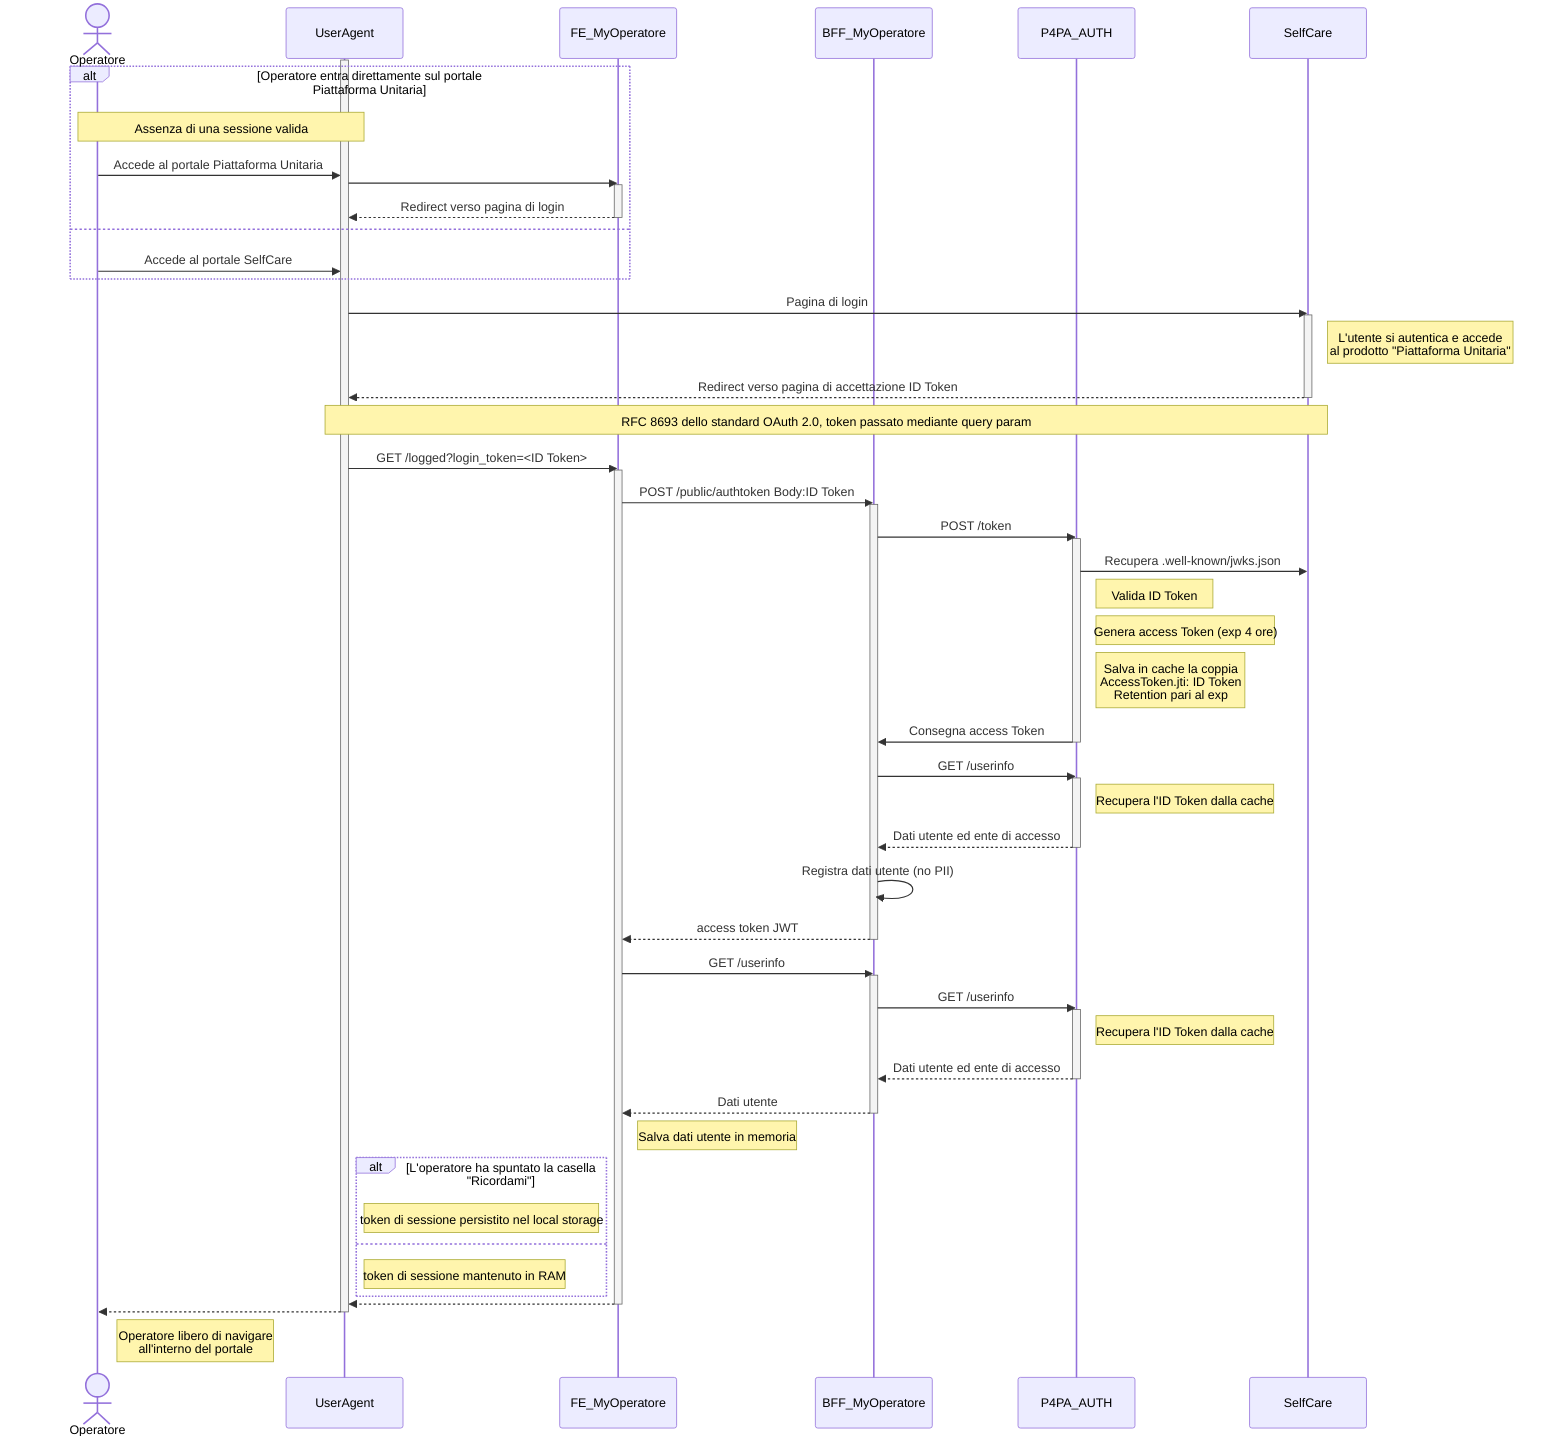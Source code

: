 sequenceDiagram
    actor Operatore
    participant UserAgent
    participant FE as FE_MyOperatore
    participant BFF as BFF_MyOperatore
    participant AUTH as P4PA_AUTH
    participant SelfCare

    activate UserAgent
        alt Operatore entra direttamente sul portale Piattaforma Unitaria
            note over Operatore, UserAgent: Assenza di una sessione valida
            Operatore ->> UserAgent: Accede al portale Piattaforma Unitaria

            UserAgent ->> FE: #
            activate FE
                FE -->> UserAgent: Redirect verso pagina di login
            deactivate FE
        else
            Operatore ->> UserAgent: Accede al portale SelfCare
        end

        UserAgent ->> SelfCare: Pagina di login
        activate SelfCare
            note right of SelfCare: L'utente si autentica e accede<br />al prodotto "Piattaforma Unitaria"
            SelfCare -->> UserAgent: Redirect verso pagina di accettazione ID Token
        deactivate SelfCare
        note over UserAgent, SelfCare: RFC 8693 dello standard OAuth 2.0, token passato mediante query param

        UserAgent ->> FE: GET /logged?login_token=<ID Token>
        activate FE
            FE ->> BFF: POST /public/authtoken Body:ID Token
            activate BFF
                BFF ->> AUTH: POST /token
                activate AUTH
                    AUTH ->> SelfCare: Recupera .well-known/jwks.json
                    note right of AUTH: Valida ID Token
                    note right of AUTH: Genera access Token (exp 4 ore)
                    note right of AUTH: Salva in cache la coppia<BR />AccessToken.jti: ID Token<BR />Retention pari al exp
                    AUTH ->> BFF: Consegna access Token
                deactivate AUTH

                BFF ->> AUTH: GET /userinfo
                activate AUTH
                    note right of AUTH: Recupera l'ID Token dalla cache
                    AUTH -->> BFF: Dati utente ed ente di accesso
                deactivate AUTH

                BFF ->> BFF: Registra dati utente (no PII)

                BFF -->> FE: access token JWT
            deactivate BFF

            FE ->> BFF: GET /userinfo
            activate BFF
                BFF ->> AUTH: GET /userinfo
                activate AUTH
                    note right of AUTH: Recupera l'ID Token dalla cache
                    AUTH -->> BFF: Dati utente ed ente di accesso
                deactivate AUTH
            BFF -->> FE: Dati utente
            deactivate BFF
            note right of FE: Salva dati utente in memoria

            alt L'operatore ha spuntato la casella "Ricordami"
                note right of UserAgent: token di sessione persistito nel local storage
            else
                note right of UserAgent: token di sessione mantenuto in RAM
            end
            FE -->> UserAgent: #
        deactivate FE

        UserAgent -->> Operatore: #
    deactivate UserAgent

    note right of Operatore: Operatore libero di navigare<BR />all'interno del portale